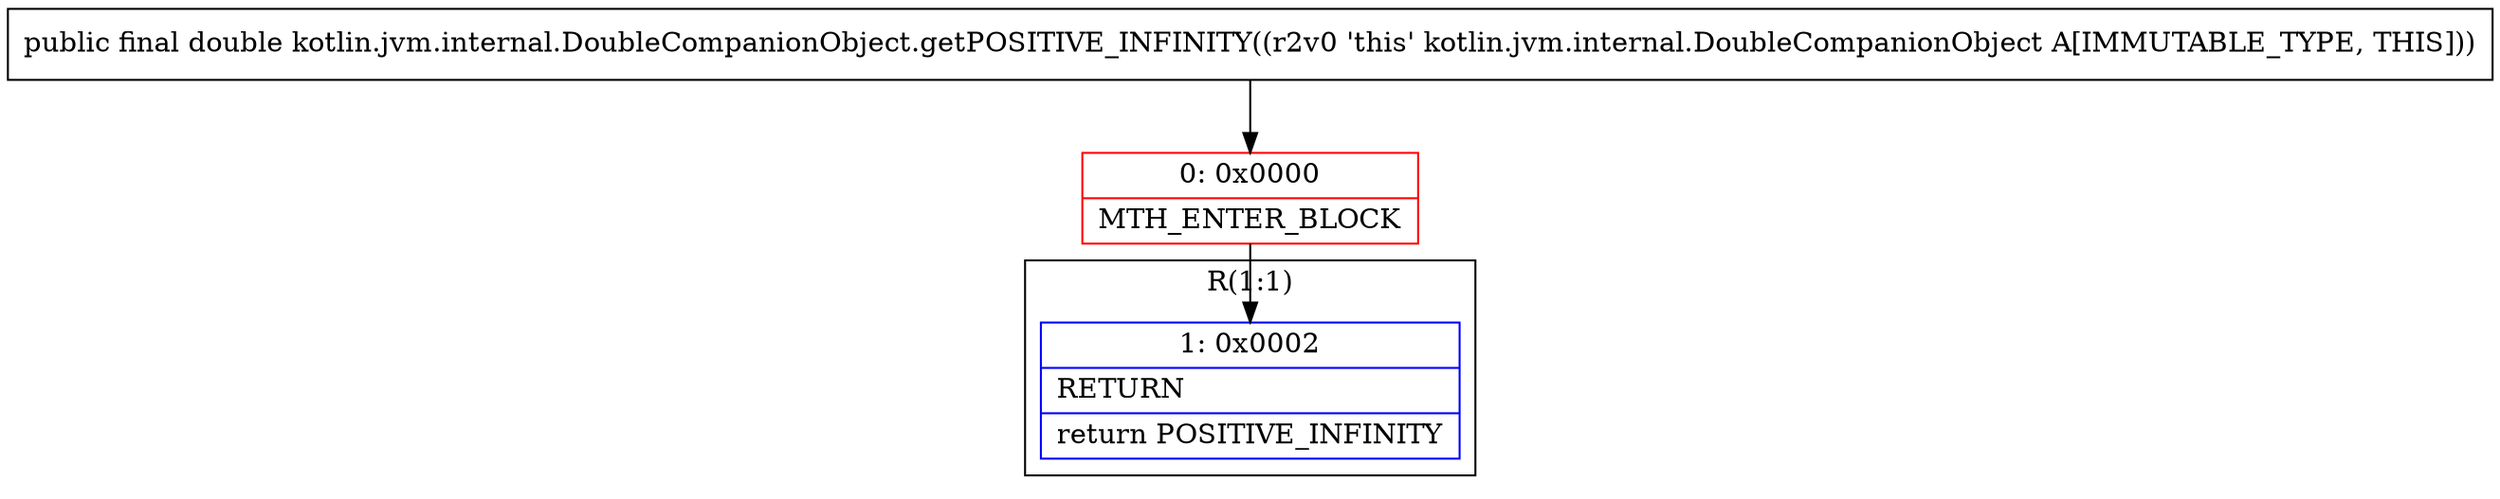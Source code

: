 digraph "CFG forkotlin.jvm.internal.DoubleCompanionObject.getPOSITIVE_INFINITY()D" {
subgraph cluster_Region_134274469 {
label = "R(1:1)";
node [shape=record,color=blue];
Node_1 [shape=record,label="{1\:\ 0x0002|RETURN\l|return POSITIVE_INFINITY\l}"];
}
Node_0 [shape=record,color=red,label="{0\:\ 0x0000|MTH_ENTER_BLOCK\l}"];
MethodNode[shape=record,label="{public final double kotlin.jvm.internal.DoubleCompanionObject.getPOSITIVE_INFINITY((r2v0 'this' kotlin.jvm.internal.DoubleCompanionObject A[IMMUTABLE_TYPE, THIS])) }"];
MethodNode -> Node_0;
Node_0 -> Node_1;
}

